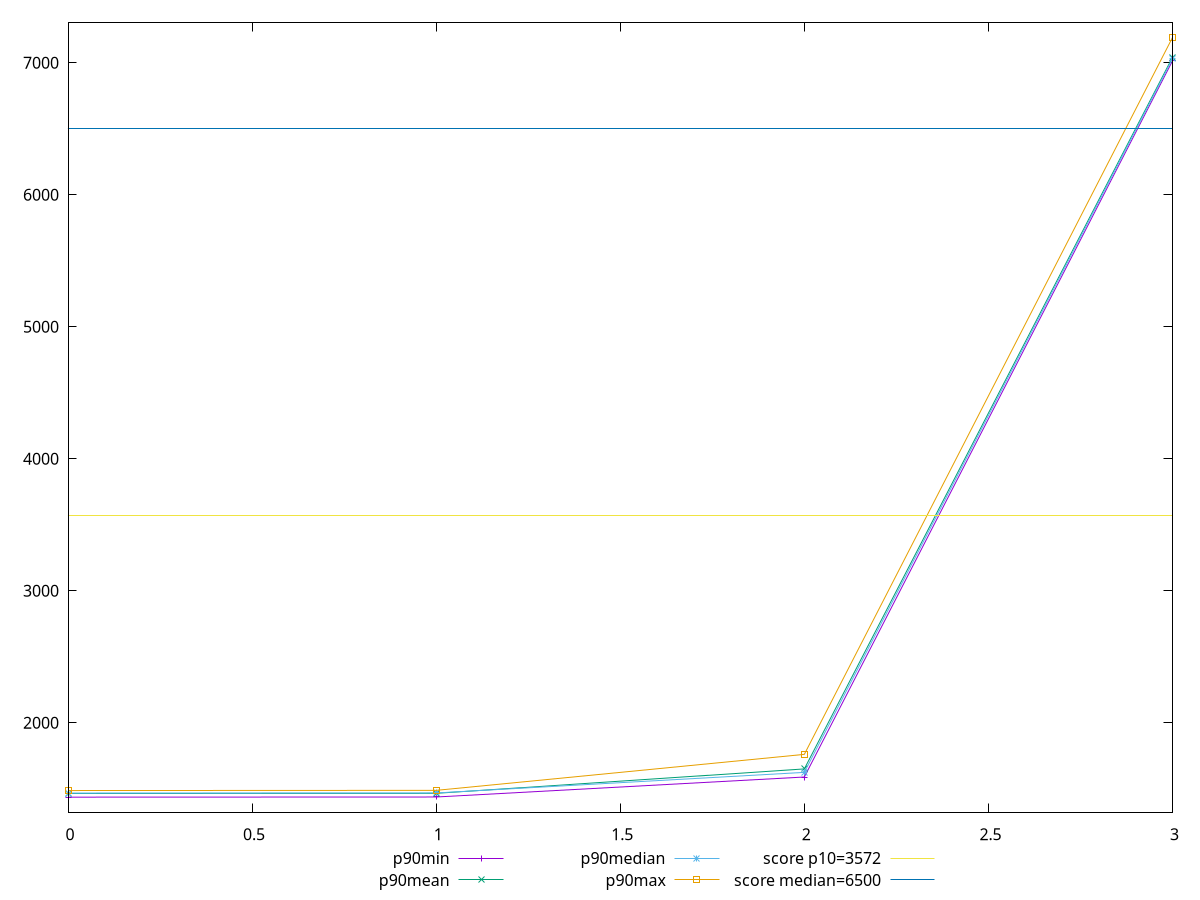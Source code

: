 reset

$p90Min <<EOF
0 1436.406
1 1437.5549999999998
2 1589.0114999999998
3 7015.371999999999
EOF

$p90Mean <<EOF
0 1464.5098404255325
1 1465.3341510638297
2 1650.3060414893614
3 7042.032808510636
EOF

$p90Median <<EOF
0 1467.2069999999999
1 1468.35435
2 1624.2195000000002
3 7030.76
EOF

$p90Max <<EOF
0 1486.4789999999998
1 1487.8770000000002
2 1760.65
3 7192.304
EOF

set key outside below
set xrange [0:3]
set yrange [1321.28804:7307.42196]
set trange [1321.28804:7307.42196]
set terminal svg size 640, 560 enhanced background rgb 'white'
set output "reports/report_00031_2021-02-24T23-18-18.084Z/first-cpu-idle/progression/value.svg"

plot $p90Min title "p90min" with linespoints, \
     $p90Mean title "p90mean" with linespoints, \
     $p90Median title "p90median" with linespoints, \
     $p90Max title "p90max" with linespoints, \
     3572 title "score p10=3572", \
     6500 title "score median=6500"

reset
